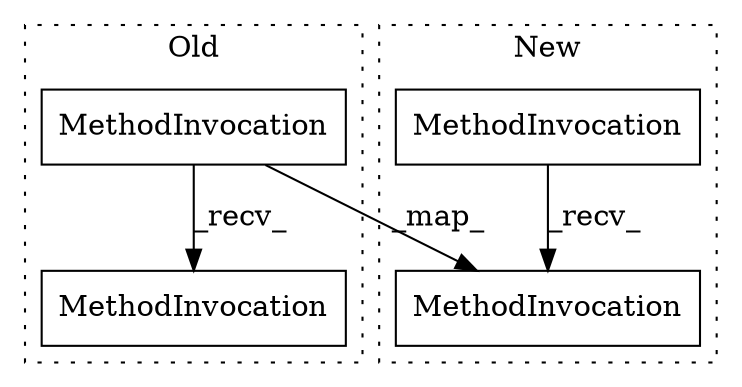 digraph G {
subgraph cluster0 {
2 [label="MethodInvocation" a="32" s="18536" l="8" shape="box"];
3 [label="MethodInvocation" a="32" s="18467,18534" l="11,1" shape="box"];
label = "Old";
style="dotted";
}
subgraph cluster1 {
1 [label="MethodInvocation" a="32" s="17924,17940" l="11,1" shape="box"];
4 [label="MethodInvocation" a="32" s="17942,17986" l="10,1" shape="box"];
label = "New";
style="dotted";
}
1 -> 4 [label="_recv_"];
3 -> 2 [label="_recv_"];
3 -> 4 [label="_map_"];
}